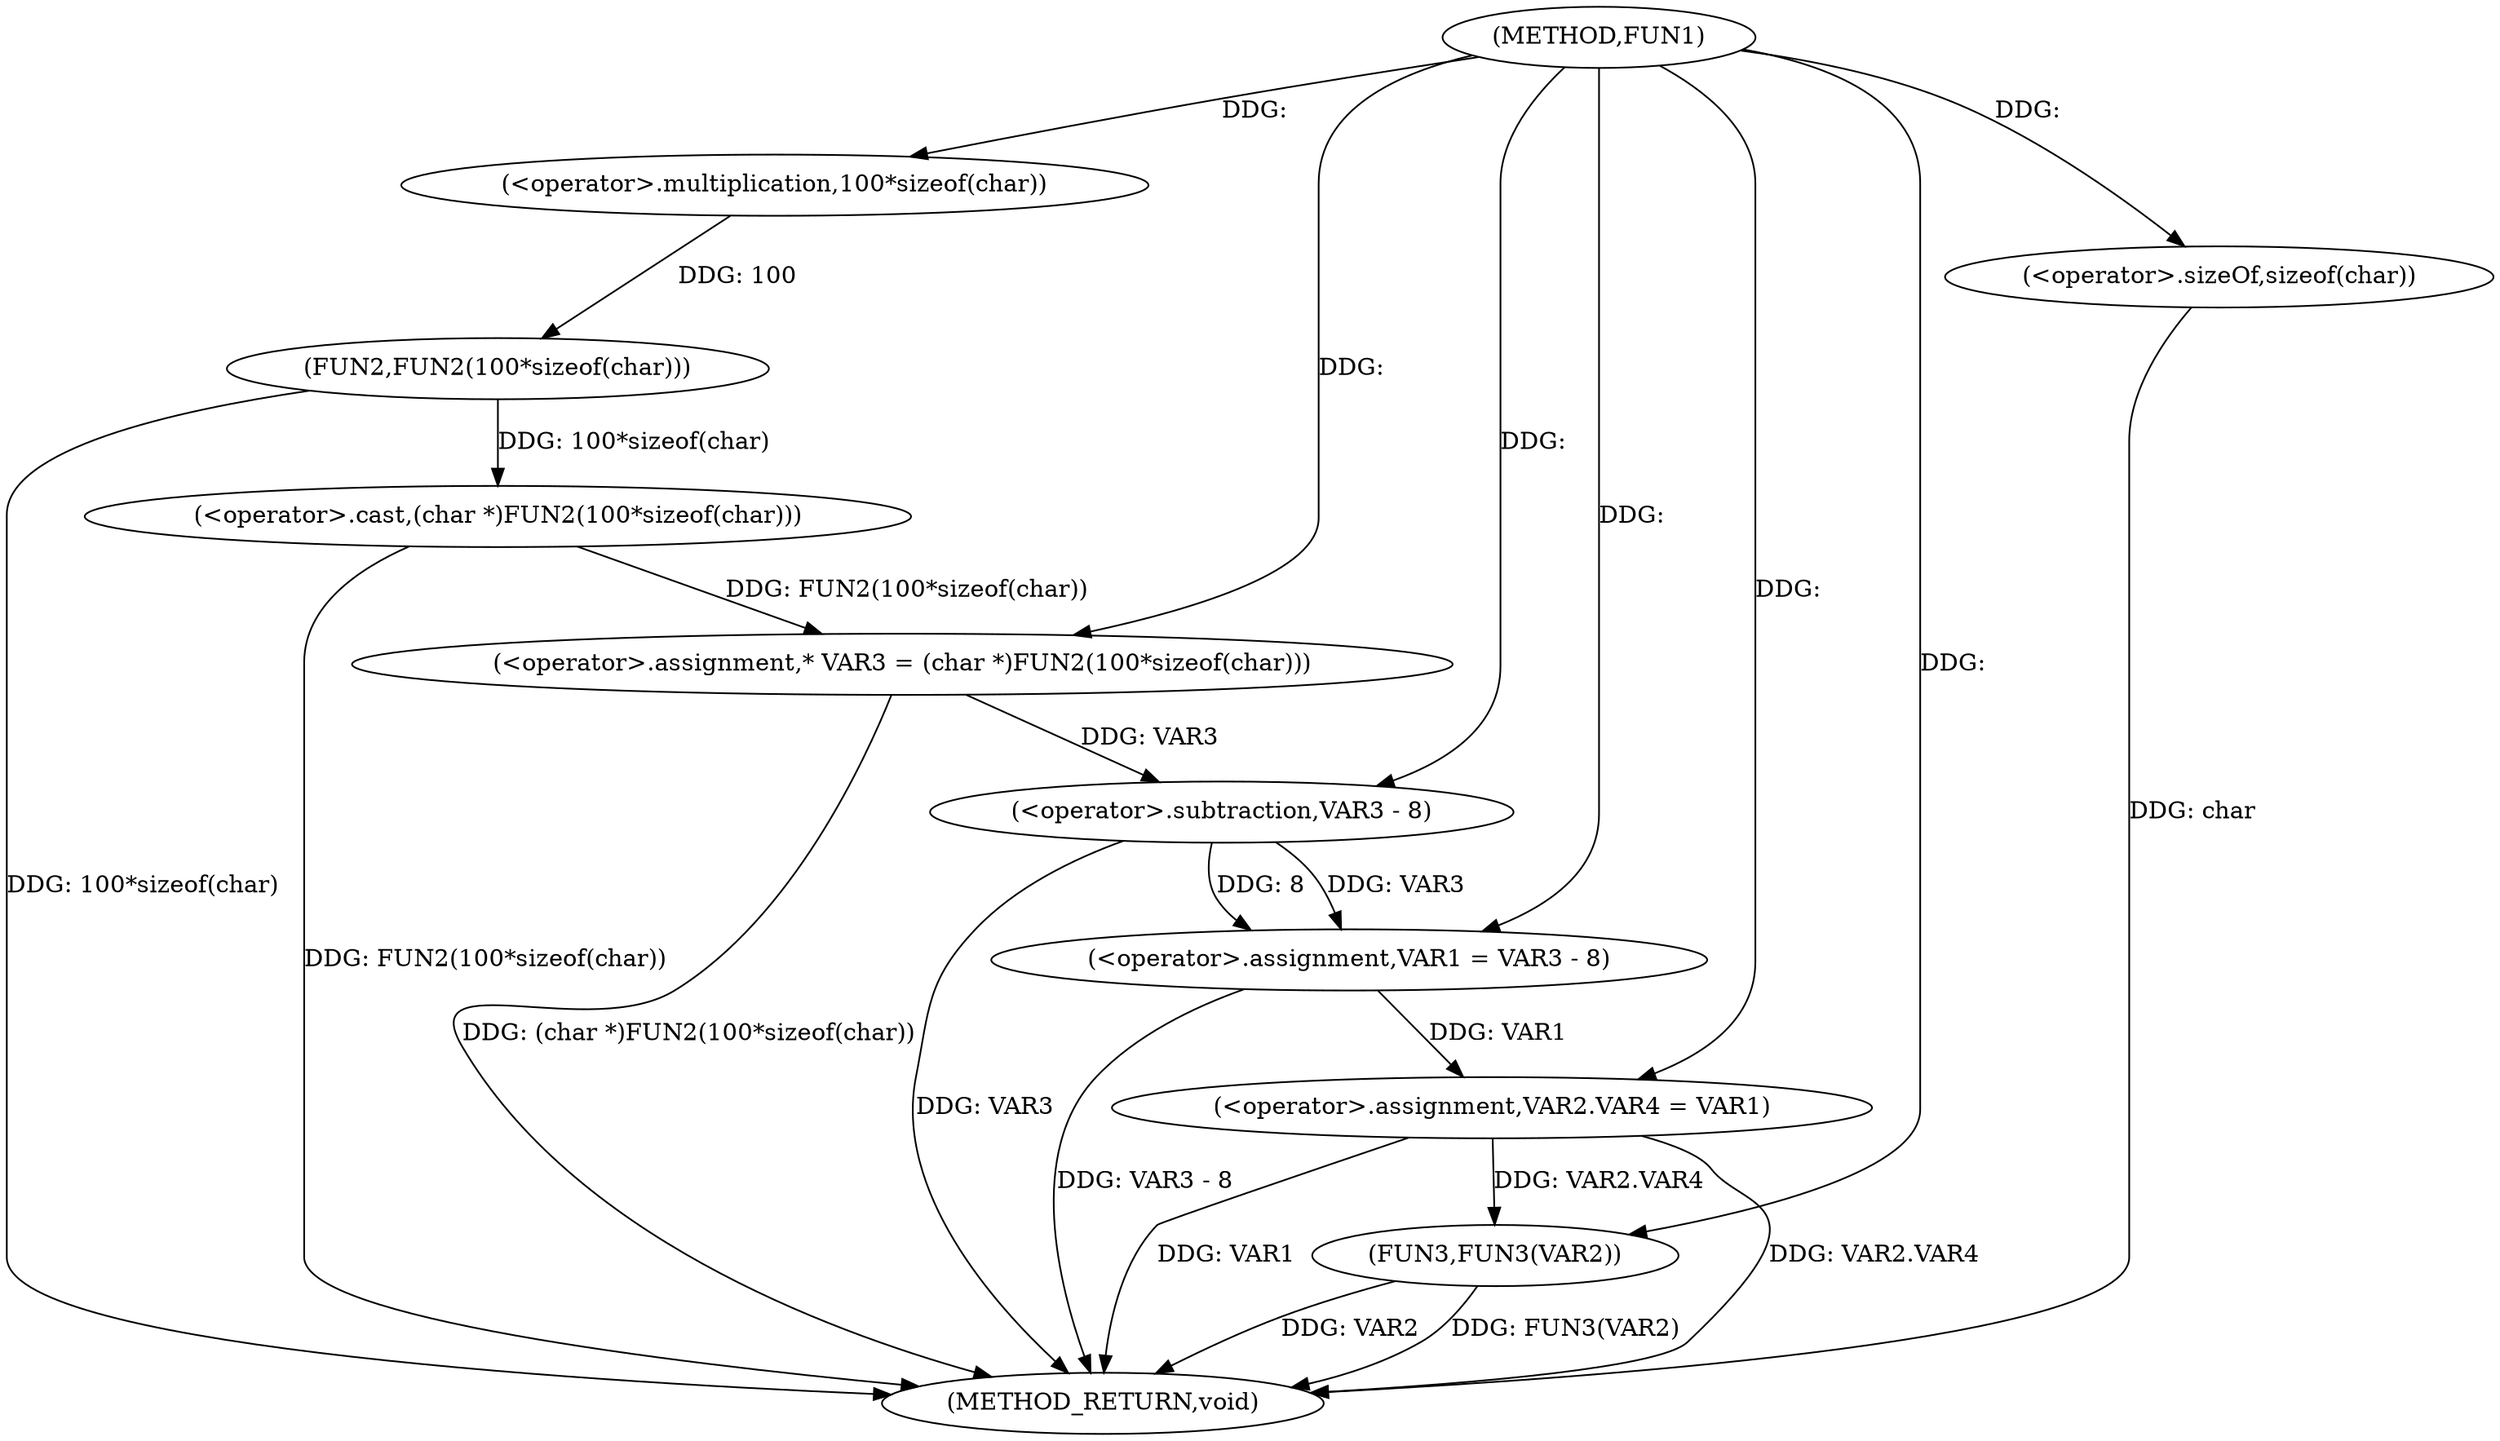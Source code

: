 digraph FUN1 {  
"1000100" [label = "(METHOD,FUN1)" ]
"1000126" [label = "(METHOD_RETURN,void)" ]
"1000105" [label = "(<operator>.assignment,* VAR3 = (char *)FUN2(100*sizeof(char)))" ]
"1000107" [label = "(<operator>.cast,(char *)FUN2(100*sizeof(char)))" ]
"1000109" [label = "(FUN2,FUN2(100*sizeof(char)))" ]
"1000110" [label = "(<operator>.multiplication,100*sizeof(char))" ]
"1000112" [label = "(<operator>.sizeOf,sizeof(char))" ]
"1000114" [label = "(<operator>.assignment,VAR1 = VAR3 - 8)" ]
"1000116" [label = "(<operator>.subtraction,VAR3 - 8)" ]
"1000119" [label = "(<operator>.assignment,VAR2.VAR4 = VAR1)" ]
"1000124" [label = "(FUN3,FUN3(VAR2))" ]
  "1000116" -> "1000126"  [ label = "DDG: VAR3"] 
  "1000124" -> "1000126"  [ label = "DDG: VAR2"] 
  "1000105" -> "1000126"  [ label = "DDG: (char *)FUN2(100*sizeof(char))"] 
  "1000119" -> "1000126"  [ label = "DDG: VAR1"] 
  "1000114" -> "1000126"  [ label = "DDG: VAR3 - 8"] 
  "1000107" -> "1000126"  [ label = "DDG: FUN2(100*sizeof(char))"] 
  "1000124" -> "1000126"  [ label = "DDG: FUN3(VAR2)"] 
  "1000112" -> "1000126"  [ label = "DDG: char"] 
  "1000109" -> "1000126"  [ label = "DDG: 100*sizeof(char)"] 
  "1000119" -> "1000126"  [ label = "DDG: VAR2.VAR4"] 
  "1000107" -> "1000105"  [ label = "DDG: FUN2(100*sizeof(char))"] 
  "1000100" -> "1000105"  [ label = "DDG: "] 
  "1000109" -> "1000107"  [ label = "DDG: 100*sizeof(char)"] 
  "1000110" -> "1000109"  [ label = "DDG: 100"] 
  "1000100" -> "1000110"  [ label = "DDG: "] 
  "1000100" -> "1000112"  [ label = "DDG: "] 
  "1000116" -> "1000114"  [ label = "DDG: VAR3"] 
  "1000116" -> "1000114"  [ label = "DDG: 8"] 
  "1000100" -> "1000114"  [ label = "DDG: "] 
  "1000105" -> "1000116"  [ label = "DDG: VAR3"] 
  "1000100" -> "1000116"  [ label = "DDG: "] 
  "1000114" -> "1000119"  [ label = "DDG: VAR1"] 
  "1000100" -> "1000119"  [ label = "DDG: "] 
  "1000119" -> "1000124"  [ label = "DDG: VAR2.VAR4"] 
  "1000100" -> "1000124"  [ label = "DDG: "] 
}
